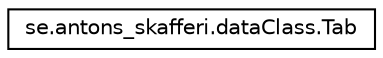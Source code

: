 digraph "Graphical Class Hierarchy"
{
 // LATEX_PDF_SIZE
  edge [fontname="Helvetica",fontsize="10",labelfontname="Helvetica",labelfontsize="10"];
  node [fontname="Helvetica",fontsize="10",shape=record];
  rankdir="LR";
  Node0 [label="se.antons_skafferi.dataClass.Tab",height=0.2,width=0.4,color="black", fillcolor="white", style="filled",URL="$classse_1_1antons__skafferi_1_1data_class_1_1_tab.html",tooltip=" "];
}
